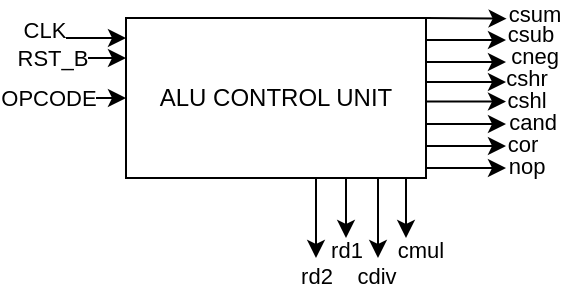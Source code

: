 <mxfile version="24.2.5" type="device">
  <diagram name="Page-1" id="-gUFHpJKd9IIvyDCBSIV">
    <mxGraphModel dx="290" dy="344" grid="1" gridSize="10" guides="1" tooltips="1" connect="1" arrows="1" fold="1" page="1" pageScale="1" pageWidth="850" pageHeight="1100" math="0" shadow="0">
      <root>
        <mxCell id="0" />
        <mxCell id="1" parent="0" />
        <mxCell id="7TKDhw52qPQARXgNuM67-1" value="ALU CONTROL UNIT" style="rounded=0;whiteSpace=wrap;html=1;" vertex="1" parent="1">
          <mxGeometry x="330" y="200" width="150" height="80" as="geometry" />
        </mxCell>
        <mxCell id="7TKDhw52qPQARXgNuM67-2" value="" style="endArrow=classic;html=1;rounded=0;entryX=0;entryY=0.25;entryDx=0;entryDy=0;" edge="1" parent="1">
          <mxGeometry width="50" height="50" relative="1" as="geometry">
            <mxPoint x="280" y="210" as="sourcePoint" />
            <mxPoint x="330.0" y="210" as="targetPoint" />
          </mxGeometry>
        </mxCell>
        <mxCell id="7TKDhw52qPQARXgNuM67-4" value="CLK" style="edgeLabel;html=1;align=center;verticalAlign=middle;resizable=0;points=[];" vertex="1" connectable="0" parent="7TKDhw52qPQARXgNuM67-2">
          <mxGeometry x="-0.56" y="4" relative="1" as="geometry">
            <mxPoint x="-2" as="offset" />
          </mxGeometry>
        </mxCell>
        <mxCell id="7TKDhw52qPQARXgNuM67-3" value="" style="endArrow=classic;html=1;rounded=0;entryX=0;entryY=0.25;entryDx=0;entryDy=0;" edge="1" parent="1">
          <mxGeometry width="50" height="50" relative="1" as="geometry">
            <mxPoint x="280" y="220" as="sourcePoint" />
            <mxPoint x="330" y="220" as="targetPoint" />
          </mxGeometry>
        </mxCell>
        <mxCell id="7TKDhw52qPQARXgNuM67-5" value="RST_B" style="edgeLabel;html=1;align=center;verticalAlign=middle;resizable=0;points=[];" vertex="1" connectable="0" parent="7TKDhw52qPQARXgNuM67-3">
          <mxGeometry x="-0.48" relative="1" as="geometry">
            <mxPoint as="offset" />
          </mxGeometry>
        </mxCell>
        <mxCell id="7TKDhw52qPQARXgNuM67-6" value="" style="endArrow=classic;html=1;rounded=0;entryX=0;entryY=0.5;entryDx=0;entryDy=0;" edge="1" parent="1" target="7TKDhw52qPQARXgNuM67-1">
          <mxGeometry width="50" height="50" relative="1" as="geometry">
            <mxPoint x="290" y="240" as="sourcePoint" />
            <mxPoint x="370" y="300" as="targetPoint" />
          </mxGeometry>
        </mxCell>
        <mxCell id="7TKDhw52qPQARXgNuM67-7" value="OPCODE" style="edgeLabel;html=1;align=center;verticalAlign=middle;resizable=0;points=[];" vertex="1" connectable="0" parent="7TKDhw52qPQARXgNuM67-6">
          <mxGeometry x="0.276" relative="1" as="geometry">
            <mxPoint x="-25" as="offset" />
          </mxGeometry>
        </mxCell>
        <mxCell id="7TKDhw52qPQARXgNuM67-8" value="" style="endArrow=classic;html=1;rounded=0;exitX=0.998;exitY=0.083;exitDx=0;exitDy=0;exitPerimeter=0;" edge="1" parent="1">
          <mxGeometry width="50" height="50" relative="1" as="geometry">
            <mxPoint x="480.0" y="200" as="sourcePoint" />
            <mxPoint x="520.3" y="200.36" as="targetPoint" />
          </mxGeometry>
        </mxCell>
        <mxCell id="7TKDhw52qPQARXgNuM67-15" value="csum" style="edgeLabel;html=1;align=center;verticalAlign=middle;resizable=0;points=[];" vertex="1" connectable="0" parent="7TKDhw52qPQARXgNuM67-8">
          <mxGeometry x="0.382" y="-1" relative="1" as="geometry">
            <mxPoint x="26" y="-4" as="offset" />
          </mxGeometry>
        </mxCell>
        <mxCell id="7TKDhw52qPQARXgNuM67-9" value="" style="endArrow=classic;html=1;rounded=0;exitX=0.998;exitY=0.083;exitDx=0;exitDy=0;exitPerimeter=0;" edge="1" parent="1">
          <mxGeometry width="50" height="50" relative="1" as="geometry">
            <mxPoint x="480" y="211" as="sourcePoint" />
            <mxPoint x="520" y="211" as="targetPoint" />
          </mxGeometry>
        </mxCell>
        <mxCell id="7TKDhw52qPQARXgNuM67-16" value="csub" style="edgeLabel;html=1;align=center;verticalAlign=middle;resizable=0;points=[];" vertex="1" connectable="0" parent="7TKDhw52qPQARXgNuM67-9">
          <mxGeometry x="0.401" y="-1" relative="1" as="geometry">
            <mxPoint x="24" y="-4" as="offset" />
          </mxGeometry>
        </mxCell>
        <mxCell id="7TKDhw52qPQARXgNuM67-10" value="" style="endArrow=classic;html=1;rounded=0;exitX=0.998;exitY=0.083;exitDx=0;exitDy=0;exitPerimeter=0;" edge="1" parent="1">
          <mxGeometry width="50" height="50" relative="1" as="geometry">
            <mxPoint x="480" y="222" as="sourcePoint" />
            <mxPoint x="520" y="222" as="targetPoint" />
          </mxGeometry>
        </mxCell>
        <mxCell id="7TKDhw52qPQARXgNuM67-17" value="cneg" style="edgeLabel;html=1;align=center;verticalAlign=middle;resizable=0;points=[];" vertex="1" connectable="0" parent="7TKDhw52qPQARXgNuM67-10">
          <mxGeometry x="0.523" y="-1" relative="1" as="geometry">
            <mxPoint x="23" y="-4" as="offset" />
          </mxGeometry>
        </mxCell>
        <mxCell id="7TKDhw52qPQARXgNuM67-11" value="" style="endArrow=classic;html=1;rounded=0;exitX=0.998;exitY=0.083;exitDx=0;exitDy=0;exitPerimeter=0;" edge="1" parent="1">
          <mxGeometry width="50" height="50" relative="1" as="geometry">
            <mxPoint x="480" y="232" as="sourcePoint" />
            <mxPoint x="520" y="232" as="targetPoint" />
          </mxGeometry>
        </mxCell>
        <mxCell id="7TKDhw52qPQARXgNuM67-18" value="cshr" style="edgeLabel;html=1;align=center;verticalAlign=middle;resizable=0;points=[];" vertex="1" connectable="0" parent="7TKDhw52qPQARXgNuM67-11">
          <mxGeometry x="0.694" y="1" relative="1" as="geometry">
            <mxPoint x="16" y="-1" as="offset" />
          </mxGeometry>
        </mxCell>
        <mxCell id="7TKDhw52qPQARXgNuM67-12" value="" style="endArrow=classic;html=1;rounded=0;exitX=0.998;exitY=0.083;exitDx=0;exitDy=0;exitPerimeter=0;" edge="1" parent="1">
          <mxGeometry width="50" height="50" relative="1" as="geometry">
            <mxPoint x="480" y="241.76" as="sourcePoint" />
            <mxPoint x="520" y="241.76" as="targetPoint" />
          </mxGeometry>
        </mxCell>
        <mxCell id="7TKDhw52qPQARXgNuM67-19" value="cshl" style="edgeLabel;html=1;align=center;verticalAlign=middle;resizable=0;points=[];" vertex="1" connectable="0" parent="7TKDhw52qPQARXgNuM67-12">
          <mxGeometry x="0.596" y="3" relative="1" as="geometry">
            <mxPoint x="18" y="2" as="offset" />
          </mxGeometry>
        </mxCell>
        <mxCell id="7TKDhw52qPQARXgNuM67-13" value="" style="endArrow=classic;html=1;rounded=0;exitX=0.998;exitY=0.083;exitDx=0;exitDy=0;exitPerimeter=0;" edge="1" parent="1">
          <mxGeometry width="50" height="50" relative="1" as="geometry">
            <mxPoint x="480" y="253" as="sourcePoint" />
            <mxPoint x="520" y="253" as="targetPoint" />
          </mxGeometry>
        </mxCell>
        <mxCell id="7TKDhw52qPQARXgNuM67-20" value="cand" style="edgeLabel;html=1;align=center;verticalAlign=middle;resizable=0;points=[];" vertex="1" connectable="0" parent="7TKDhw52qPQARXgNuM67-13">
          <mxGeometry x="0.621" y="2" relative="1" as="geometry">
            <mxPoint x="20" y="1" as="offset" />
          </mxGeometry>
        </mxCell>
        <mxCell id="7TKDhw52qPQARXgNuM67-14" value="" style="endArrow=classic;html=1;rounded=0;exitX=0.998;exitY=0.083;exitDx=0;exitDy=0;exitPerimeter=0;" edge="1" parent="1">
          <mxGeometry width="50" height="50" relative="1" as="geometry">
            <mxPoint x="480" y="264" as="sourcePoint" />
            <mxPoint x="520" y="264" as="targetPoint" />
          </mxGeometry>
        </mxCell>
        <mxCell id="7TKDhw52qPQARXgNuM67-21" value="cor" style="edgeLabel;html=1;align=center;verticalAlign=middle;resizable=0;points=[];" vertex="1" connectable="0" parent="7TKDhw52qPQARXgNuM67-14">
          <mxGeometry x="0.669" y="1" relative="1" as="geometry">
            <mxPoint x="14" as="offset" />
          </mxGeometry>
        </mxCell>
        <mxCell id="7TKDhw52qPQARXgNuM67-22" value="" style="endArrow=classic;html=1;rounded=0;exitX=0.998;exitY=0.083;exitDx=0;exitDy=0;exitPerimeter=0;" edge="1" parent="1">
          <mxGeometry width="50" height="50" relative="1" as="geometry">
            <mxPoint x="480" y="275" as="sourcePoint" />
            <mxPoint x="520" y="275" as="targetPoint" />
          </mxGeometry>
        </mxCell>
        <mxCell id="7TKDhw52qPQARXgNuM67-23" value="nop" style="edgeLabel;html=1;align=center;verticalAlign=middle;resizable=0;points=[];" vertex="1" connectable="0" parent="7TKDhw52qPQARXgNuM67-22">
          <mxGeometry x="0.669" y="1" relative="1" as="geometry">
            <mxPoint x="16" as="offset" />
          </mxGeometry>
        </mxCell>
        <mxCell id="7TKDhw52qPQARXgNuM67-24" value="" style="endArrow=classic;html=1;rounded=0;exitX=0.84;exitY=1.001;exitDx=0;exitDy=0;exitPerimeter=0;" edge="1" parent="1" source="7TKDhw52qPQARXgNuM67-1">
          <mxGeometry width="50" height="50" relative="1" as="geometry">
            <mxPoint x="430" y="290" as="sourcePoint" />
            <mxPoint x="456" y="320" as="targetPoint" />
          </mxGeometry>
        </mxCell>
        <mxCell id="7TKDhw52qPQARXgNuM67-29" value="cdiv" style="edgeLabel;html=1;align=center;verticalAlign=middle;resizable=0;points=[];" vertex="1" connectable="0" parent="7TKDhw52qPQARXgNuM67-24">
          <mxGeometry x="0.581" y="-1" relative="1" as="geometry">
            <mxPoint y="17" as="offset" />
          </mxGeometry>
        </mxCell>
        <mxCell id="7TKDhw52qPQARXgNuM67-25" value="" style="endArrow=classic;html=1;rounded=0;exitX=0.84;exitY=1.001;exitDx=0;exitDy=0;exitPerimeter=0;" edge="1" parent="1">
          <mxGeometry width="50" height="50" relative="1" as="geometry">
            <mxPoint x="440" y="280" as="sourcePoint" />
            <mxPoint x="440" y="310" as="targetPoint" />
          </mxGeometry>
        </mxCell>
        <mxCell id="7TKDhw52qPQARXgNuM67-30" value="rd1" style="edgeLabel;html=1;align=center;verticalAlign=middle;resizable=0;points=[];" vertex="1" connectable="0" parent="7TKDhw52qPQARXgNuM67-25">
          <mxGeometry x="0.604" relative="1" as="geometry">
            <mxPoint y="12" as="offset" />
          </mxGeometry>
        </mxCell>
        <mxCell id="7TKDhw52qPQARXgNuM67-26" value="" style="endArrow=classic;html=1;rounded=0;exitX=0.84;exitY=1.001;exitDx=0;exitDy=0;exitPerimeter=0;" edge="1" parent="1">
          <mxGeometry width="50" height="50" relative="1" as="geometry">
            <mxPoint x="470" y="280" as="sourcePoint" />
            <mxPoint x="470" y="310" as="targetPoint" />
          </mxGeometry>
        </mxCell>
        <mxCell id="7TKDhw52qPQARXgNuM67-28" value="cmul" style="edgeLabel;html=1;align=center;verticalAlign=middle;resizable=0;points=[];" vertex="1" connectable="0" parent="7TKDhw52qPQARXgNuM67-26">
          <mxGeometry x="0.604" y="1" relative="1" as="geometry">
            <mxPoint x="6" y="12" as="offset" />
          </mxGeometry>
        </mxCell>
        <mxCell id="7TKDhw52qPQARXgNuM67-27" value="" style="endArrow=classic;html=1;rounded=0;exitX=0.84;exitY=1.001;exitDx=0;exitDy=0;exitPerimeter=0;" edge="1" parent="1">
          <mxGeometry width="50" height="50" relative="1" as="geometry">
            <mxPoint x="425" y="280" as="sourcePoint" />
            <mxPoint x="425" y="320" as="targetPoint" />
          </mxGeometry>
        </mxCell>
        <mxCell id="7TKDhw52qPQARXgNuM67-31" value="rd2" style="edgeLabel;html=1;align=center;verticalAlign=middle;resizable=0;points=[];" vertex="1" connectable="0" parent="7TKDhw52qPQARXgNuM67-27">
          <mxGeometry x="0.67" y="-1" relative="1" as="geometry">
            <mxPoint x="1" y="15" as="offset" />
          </mxGeometry>
        </mxCell>
      </root>
    </mxGraphModel>
  </diagram>
</mxfile>
